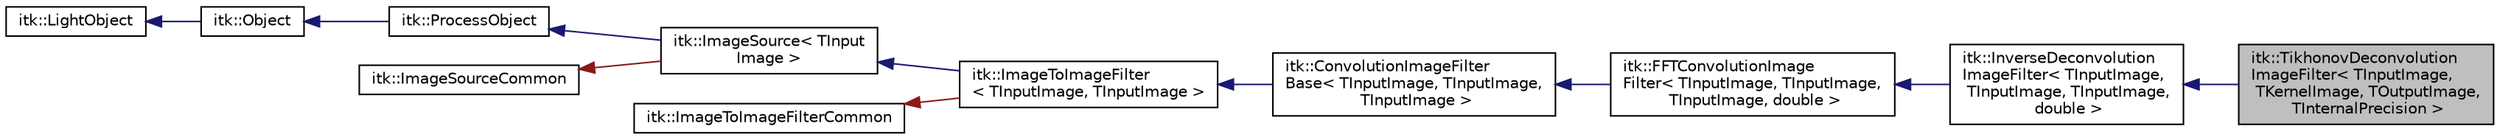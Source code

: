 digraph "itk::TikhonovDeconvolutionImageFilter&lt; TInputImage, TKernelImage, TOutputImage, TInternalPrecision &gt;"
{
 // LATEX_PDF_SIZE
  edge [fontname="Helvetica",fontsize="10",labelfontname="Helvetica",labelfontsize="10"];
  node [fontname="Helvetica",fontsize="10",shape=record];
  rankdir="LR";
  Node1 [label="itk::TikhonovDeconvolution\lImageFilter\< TInputImage,\l TKernelImage, TOutputImage,\l TInternalPrecision \>",height=0.2,width=0.4,color="black", fillcolor="grey75", style="filled", fontcolor="black",tooltip="An inverse deconvolution filter regularized in the Tikhonov sense."];
  Node2 -> Node1 [dir="back",color="midnightblue",fontsize="10",style="solid",fontname="Helvetica"];
  Node2 [label="itk::InverseDeconvolution\lImageFilter\< TInputImage,\l TInputImage, TInputImage,\l double \>",height=0.2,width=0.4,color="black", fillcolor="white", style="filled",URL="$classitk_1_1InverseDeconvolutionImageFilter.html",tooltip=" "];
  Node3 -> Node2 [dir="back",color="midnightblue",fontsize="10",style="solid",fontname="Helvetica"];
  Node3 [label="itk::FFTConvolutionImage\lFilter\< TInputImage, TInputImage,\l TInputImage, double \>",height=0.2,width=0.4,color="black", fillcolor="white", style="filled",URL="$classitk_1_1FFTConvolutionImageFilter.html",tooltip=" "];
  Node4 -> Node3 [dir="back",color="midnightblue",fontsize="10",style="solid",fontname="Helvetica"];
  Node4 [label="itk::ConvolutionImageFilter\lBase\< TInputImage, TInputImage,\l TInputImage \>",height=0.2,width=0.4,color="black", fillcolor="white", style="filled",URL="$classitk_1_1ConvolutionImageFilterBase.html",tooltip=" "];
  Node5 -> Node4 [dir="back",color="midnightblue",fontsize="10",style="solid",fontname="Helvetica"];
  Node5 [label="itk::ImageToImageFilter\l\< TInputImage, TInputImage \>",height=0.2,width=0.4,color="black", fillcolor="white", style="filled",URL="$classitk_1_1ImageToImageFilter.html",tooltip=" "];
  Node6 -> Node5 [dir="back",color="midnightblue",fontsize="10",style="solid",fontname="Helvetica"];
  Node6 [label="itk::ImageSource\< TInput\lImage \>",height=0.2,width=0.4,color="black", fillcolor="white", style="filled",URL="$classitk_1_1ImageSource.html",tooltip=" "];
  Node7 -> Node6 [dir="back",color="midnightblue",fontsize="10",style="solid",fontname="Helvetica"];
  Node7 [label="itk::ProcessObject",height=0.2,width=0.4,color="black", fillcolor="white", style="filled",URL="$classitk_1_1ProcessObject.html",tooltip="The base class for all process objects (source, filters, mappers) in the Insight data processing pipe..."];
  Node8 -> Node7 [dir="back",color="midnightblue",fontsize="10",style="solid",fontname="Helvetica"];
  Node8 [label="itk::Object",height=0.2,width=0.4,color="black", fillcolor="white", style="filled",URL="$classitk_1_1Object.html",tooltip="Base class for most ITK classes."];
  Node9 -> Node8 [dir="back",color="midnightblue",fontsize="10",style="solid",fontname="Helvetica"];
  Node9 [label="itk::LightObject",height=0.2,width=0.4,color="black", fillcolor="white", style="filled",URL="$classitk_1_1LightObject.html",tooltip="Light weight base class for most itk classes."];
  Node10 -> Node6 [dir="back",color="firebrick4",fontsize="10",style="solid",fontname="Helvetica"];
  Node10 [label="itk::ImageSourceCommon",height=0.2,width=0.4,color="black", fillcolor="white", style="filled",URL="$structitk_1_1ImageSourceCommon.html",tooltip="Secondary base class of ImageSource common between templates."];
  Node11 -> Node5 [dir="back",color="firebrick4",fontsize="10",style="solid",fontname="Helvetica"];
  Node11 [label="itk::ImageToImageFilterCommon",height=0.2,width=0.4,color="black", fillcolor="white", style="filled",URL="$classitk_1_1ImageToImageFilterCommon.html",tooltip="Secondary base class of ImageToImageFilter common between templates."];
}
